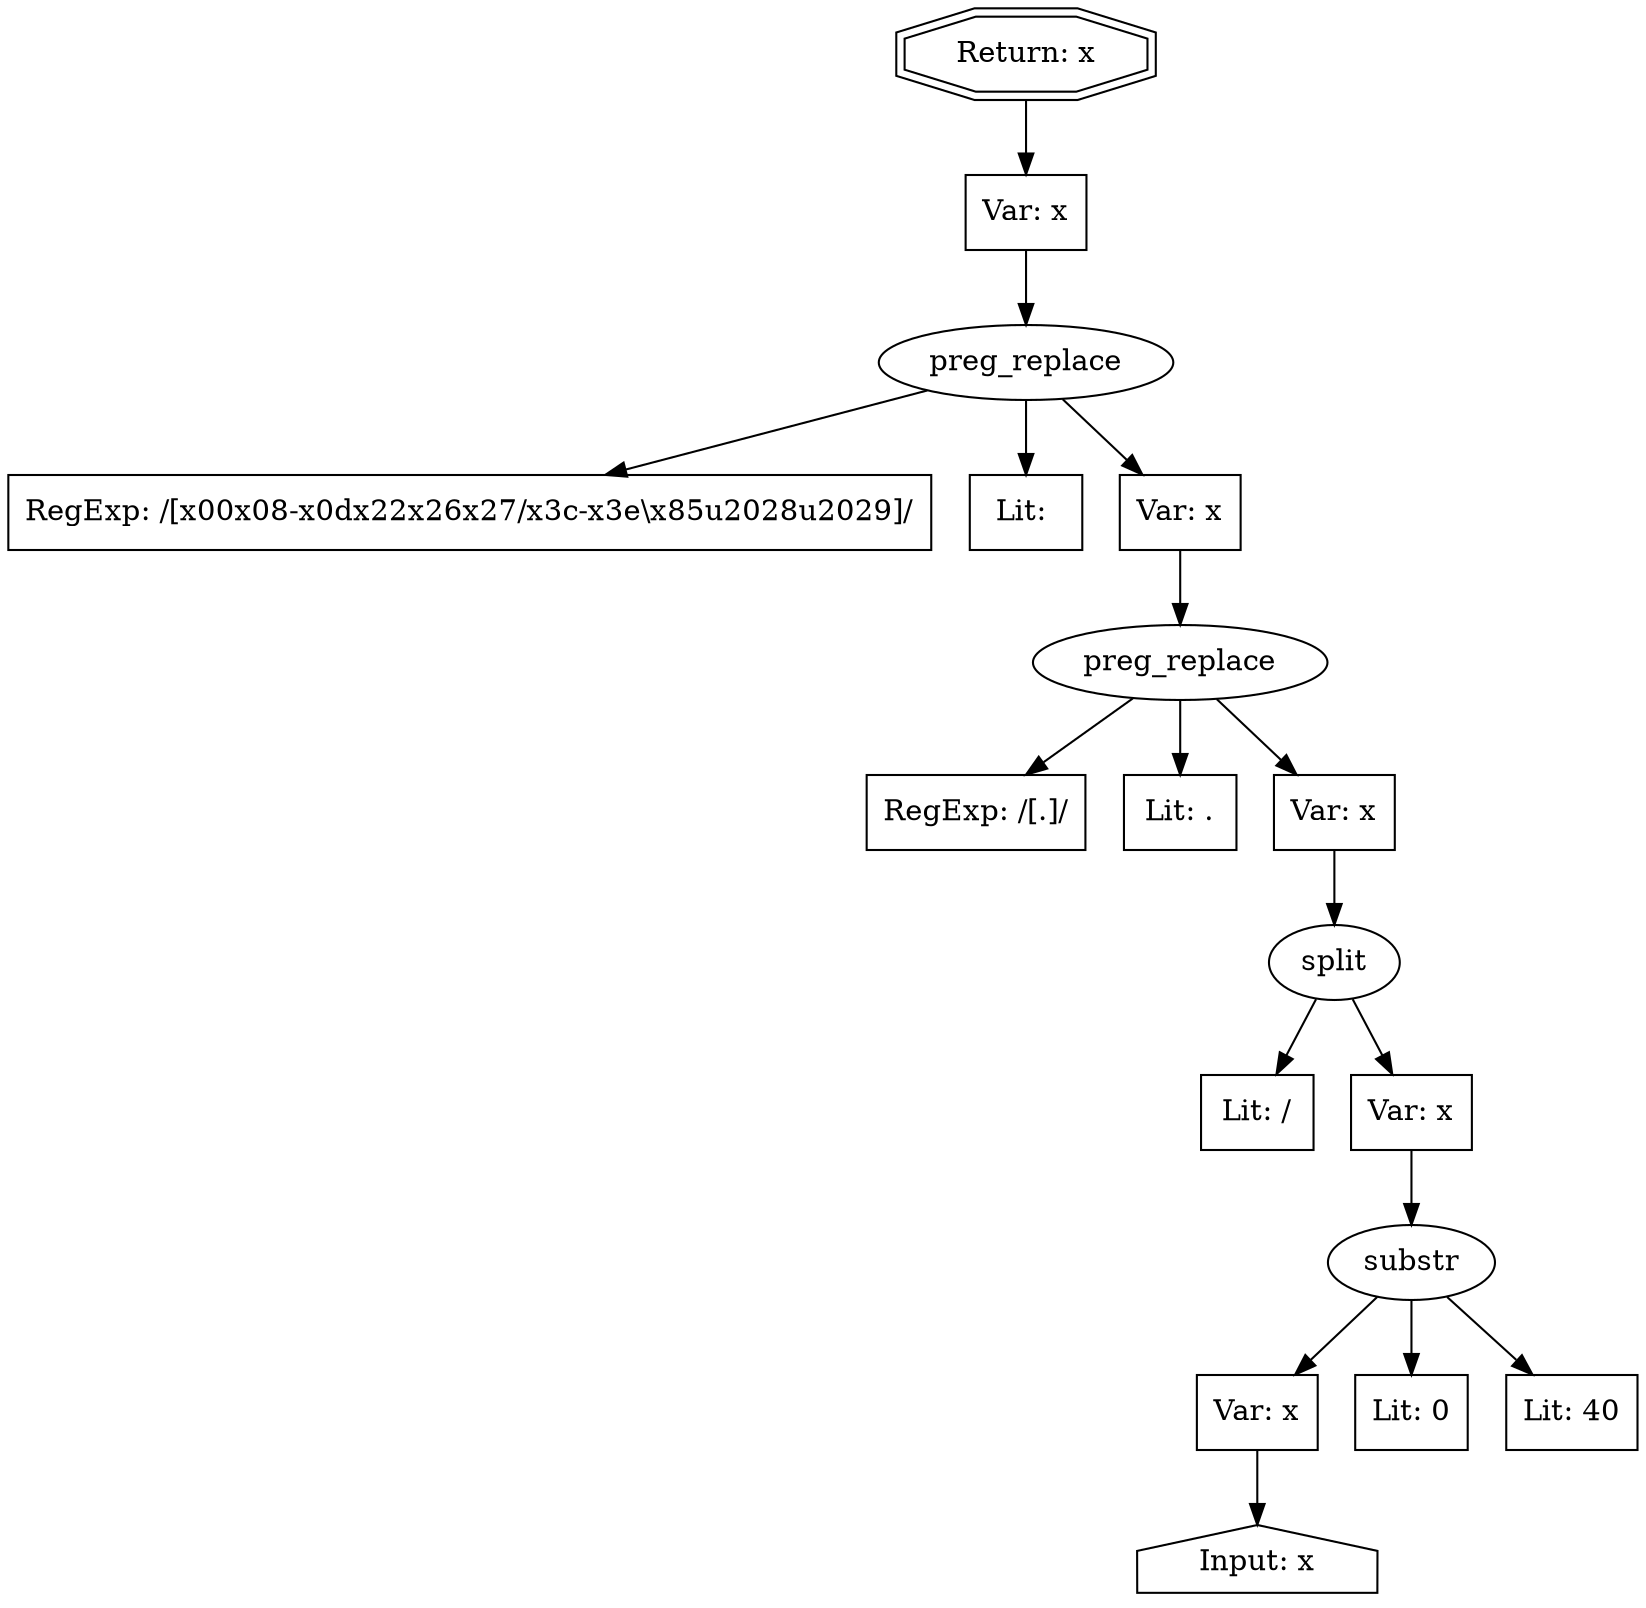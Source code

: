 // Finding: 273c37d6-bdf1-41ce-9f9c-259f698f367e
// Finding.url: https://example21.com/admissions/how-to-apply/#";};});taintfoxLog('75efde1005ee4017a5956e59af5353fa')//
// Finding.parentloc: https://example21.com/admissions/how-to-apply/#";};});taintfoxLog('75efde1005ee4017a5956e59af5353fa')//
// Finding.domain: example21.com
// Finding.base_domain: example21.com
// Finding.source: location.href
// Finding.sink: eval
// Sanitizer.score: 32
// Sanitizer.name: kd[7]
// Sanitizer.location: https://www.example22.com/gtm.js?id=GTM-W5SR4XD - kd[7]:2528:426
// Finding.begin: 118
// Finding.end: 121
// Finding.original_uuid: 3262de6b-f2ed-4f7d-a3ca-c186a21a0312
// Finding.TwentyFiveMillionFlowsId: 1588107044
// Finding.script: https://www.example22.com/gtm.js?id=GTM-W5SR4XD
// Finding.line: 3
// Exploit.uuid: 75efde10-05ee-4017-a595-6e59af5353fa
// Exploit.success: false
// Exploit.status: validated
// Exploit.method: C
// Exploit.type: js
// Exploit.token: Literal
// Exploit.content: =; Path=/; Expires=Thu, 01 Jan 1970 00:00:01 GMT;Domain=example21.com
// Exploit.quote_type: None
// Exploit.tag: None
// Exploit.break_out: ";};});
// Exploit.break_in: //
// Exploit.payload: ";};});taintfoxLog(1)//
// Exploit.begin_taint_url: 8
// Exploit.end_taint_url: 11
// Exploit.replace_begin_url: 40
// Exploit.replace_end_url: 40
// Exploit.replace_begin_param: 121
// Exploit.replace_end_param: 121
// Issues.LargestEncodeAttrStringChain: 0
// Issues.LargestTextFragmentEncodeChainLength: 0
// Issues.HasApproximation: true
// Issues.HasMissingImplementation: false
// Issues.HasInfiniteRegexWithFunctionReplacer: false
// Issues.MergedSplitAndJoins: true
// Issues.HasUrlInRhsOfReplace: false
// Issues.HasUrlInLhsOfReplace: false
// Issues.HasCookieValueInLhsOfreplace: false
// Issues.HasCookieValueInRhsOfreplace: false
// Issues.HasCookieValueInMatchPattern: false
// Issues.HasCookieValueInExecPattern: false
// Issues.RemovedLRConcats: false
// Issues.RemovedReplaceArtifacts: false
// Issues.HasUrlInMatchPattern: false
// Issues.HasUrlInExecPattern: false
// Issues.RemovedNOPreplaces: false
// Issues.Known_sanitizer: false
// DepGraph.hash: 813219999
// DepGraph.sanitizer_hash: -647452591
// Merged split and join statements 
// Approximated Implementation for: replace([\x00\x08-\x0d\x22\x26\x27\/\x3c-\x3e\\\x85\u2028\u2029]/g: 1, s: 0, u: 0, m: 0, i: 0 [escapes(<: 1, >: 1, &: 1, ": 1, ': 1, /: 1, \: 1, =: 1), function_rhs: true], 'function(a){return ud[a]}') - Other Exception: ReferenceError: ud is not defined 
digraph cfg {
n0 [shape=house, label="Input: x"];
n1 [shape=ellipse, label="substr"];
n2 [shape=box, label="Var: x"];
n3 [shape=box, label="Lit: 0"];
n4 [shape=box, label="Lit: 40"];
n5 [shape=ellipse, label="split"];
n6 [shape=box, label="Lit: /"];
n7 [shape=box, label="Var: x"];
n8 [shape=ellipse, label="preg_replace"];
n9 [shape=box, label="RegExp: /[.]/"];
n10 [shape=box, label="Lit: ."];
n11 [shape=box, label="Var: x"];
n12 [shape=ellipse, label="preg_replace"];
n13 [shape=box, label="RegExp: /[\x00\x08-\x0d\x22\x26\x27\/\x3c-\x3e\\\x85\u2028\u2029]/"];
n14 [shape=box, label="Lit: "];
n15 [shape=box, label="Var: x"];
n16 [shape=box, label="Var: x"];
n17 [shape=doubleoctagon, label="Return: x"];
n2 -> n0;
n1 -> n2;
n1 -> n3;
n1 -> n4;
n7 -> n1;
n5 -> n6;
n5 -> n7;
n11 -> n5;
n8 -> n9;
n8 -> n10;
n8 -> n11;
n15 -> n8;
n12 -> n13;
n12 -> n14;
n12 -> n15;
n16 -> n12;
n17 -> n16;
}